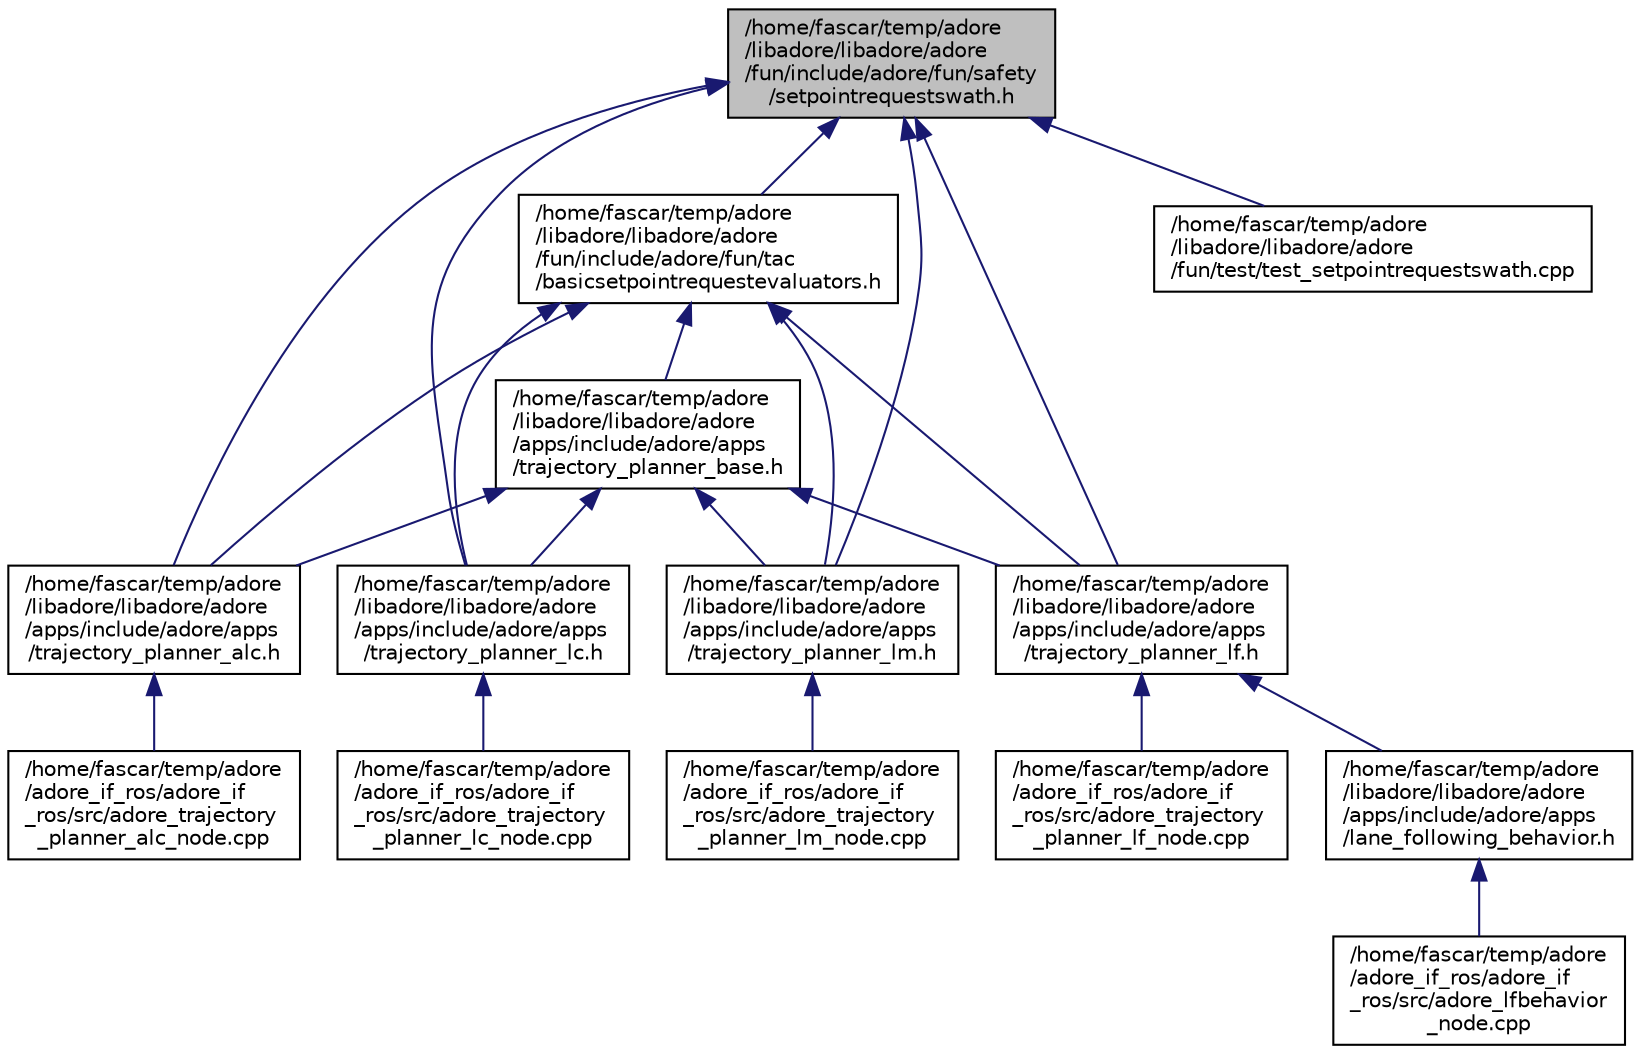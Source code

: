 digraph "/home/fascar/temp/adore/libadore/libadore/adore/fun/include/adore/fun/safety/setpointrequestswath.h"
{
 // LATEX_PDF_SIZE
  edge [fontname="Helvetica",fontsize="10",labelfontname="Helvetica",labelfontsize="10"];
  node [fontname="Helvetica",fontsize="10",shape=record];
  Node1 [label="/home/fascar/temp/adore\l/libadore/libadore/adore\l/fun/include/adore/fun/safety\l/setpointrequestswath.h",height=0.2,width=0.4,color="black", fillcolor="grey75", style="filled", fontcolor="black",tooltip=" "];
  Node1 -> Node2 [dir="back",color="midnightblue",fontsize="10",style="solid",fontname="Helvetica"];
  Node2 [label="/home/fascar/temp/adore\l/libadore/libadore/adore\l/apps/include/adore/apps\l/trajectory_planner_alc.h",height=0.2,width=0.4,color="black", fillcolor="white", style="filled",URL="$trajectory__planner__alc_8h.html",tooltip=" "];
  Node2 -> Node3 [dir="back",color="midnightblue",fontsize="10",style="solid",fontname="Helvetica"];
  Node3 [label="/home/fascar/temp/adore\l/adore_if_ros/adore_if\l_ros/src/adore_trajectory\l_planner_alc_node.cpp",height=0.2,width=0.4,color="black", fillcolor="white", style="filled",URL="$adore__trajectory__planner__alc__node_8cpp.html",tooltip=" "];
  Node1 -> Node4 [dir="back",color="midnightblue",fontsize="10",style="solid",fontname="Helvetica"];
  Node4 [label="/home/fascar/temp/adore\l/libadore/libadore/adore\l/apps/include/adore/apps\l/trajectory_planner_lc.h",height=0.2,width=0.4,color="black", fillcolor="white", style="filled",URL="$trajectory__planner__lc_8h.html",tooltip=" "];
  Node4 -> Node5 [dir="back",color="midnightblue",fontsize="10",style="solid",fontname="Helvetica"];
  Node5 [label="/home/fascar/temp/adore\l/adore_if_ros/adore_if\l_ros/src/adore_trajectory\l_planner_lc_node.cpp",height=0.2,width=0.4,color="black", fillcolor="white", style="filled",URL="$adore__trajectory__planner__lc__node_8cpp.html",tooltip=" "];
  Node1 -> Node6 [dir="back",color="midnightblue",fontsize="10",style="solid",fontname="Helvetica"];
  Node6 [label="/home/fascar/temp/adore\l/libadore/libadore/adore\l/apps/include/adore/apps\l/trajectory_planner_lf.h",height=0.2,width=0.4,color="black", fillcolor="white", style="filled",URL="$trajectory__planner__lf_8h.html",tooltip=" "];
  Node6 -> Node7 [dir="back",color="midnightblue",fontsize="10",style="solid",fontname="Helvetica"];
  Node7 [label="/home/fascar/temp/adore\l/adore_if_ros/adore_if\l_ros/src/adore_trajectory\l_planner_lf_node.cpp",height=0.2,width=0.4,color="black", fillcolor="white", style="filled",URL="$adore__trajectory__planner__lf__node_8cpp.html",tooltip=" "];
  Node6 -> Node8 [dir="back",color="midnightblue",fontsize="10",style="solid",fontname="Helvetica"];
  Node8 [label="/home/fascar/temp/adore\l/libadore/libadore/adore\l/apps/include/adore/apps\l/lane_following_behavior.h",height=0.2,width=0.4,color="black", fillcolor="white", style="filled",URL="$lane__following__behavior_8h.html",tooltip=" "];
  Node8 -> Node9 [dir="back",color="midnightblue",fontsize="10",style="solid",fontname="Helvetica"];
  Node9 [label="/home/fascar/temp/adore\l/adore_if_ros/adore_if\l_ros/src/adore_lfbehavior\l_node.cpp",height=0.2,width=0.4,color="black", fillcolor="white", style="filled",URL="$adore__lfbehavior__node_8cpp.html",tooltip=" "];
  Node1 -> Node10 [dir="back",color="midnightblue",fontsize="10",style="solid",fontname="Helvetica"];
  Node10 [label="/home/fascar/temp/adore\l/libadore/libadore/adore\l/apps/include/adore/apps\l/trajectory_planner_lm.h",height=0.2,width=0.4,color="black", fillcolor="white", style="filled",URL="$trajectory__planner__lm_8h.html",tooltip=" "];
  Node10 -> Node11 [dir="back",color="midnightblue",fontsize="10",style="solid",fontname="Helvetica"];
  Node11 [label="/home/fascar/temp/adore\l/adore_if_ros/adore_if\l_ros/src/adore_trajectory\l_planner_lm_node.cpp",height=0.2,width=0.4,color="black", fillcolor="white", style="filled",URL="$adore__trajectory__planner__lm__node_8cpp.html",tooltip=" "];
  Node1 -> Node12 [dir="back",color="midnightblue",fontsize="10",style="solid",fontname="Helvetica"];
  Node12 [label="/home/fascar/temp/adore\l/libadore/libadore/adore\l/fun/include/adore/fun/tac\l/basicsetpointrequestevaluators.h",height=0.2,width=0.4,color="black", fillcolor="white", style="filled",URL="$basicsetpointrequestevaluators_8h.html",tooltip=" "];
  Node12 -> Node2 [dir="back",color="midnightblue",fontsize="10",style="solid",fontname="Helvetica"];
  Node12 -> Node13 [dir="back",color="midnightblue",fontsize="10",style="solid",fontname="Helvetica"];
  Node13 [label="/home/fascar/temp/adore\l/libadore/libadore/adore\l/apps/include/adore/apps\l/trajectory_planner_base.h",height=0.2,width=0.4,color="black", fillcolor="white", style="filled",URL="$trajectory__planner__base_8h.html",tooltip=" "];
  Node13 -> Node2 [dir="back",color="midnightblue",fontsize="10",style="solid",fontname="Helvetica"];
  Node13 -> Node4 [dir="back",color="midnightblue",fontsize="10",style="solid",fontname="Helvetica"];
  Node13 -> Node6 [dir="back",color="midnightblue",fontsize="10",style="solid",fontname="Helvetica"];
  Node13 -> Node10 [dir="back",color="midnightblue",fontsize="10",style="solid",fontname="Helvetica"];
  Node12 -> Node4 [dir="back",color="midnightblue",fontsize="10",style="solid",fontname="Helvetica"];
  Node12 -> Node6 [dir="back",color="midnightblue",fontsize="10",style="solid",fontname="Helvetica"];
  Node12 -> Node10 [dir="back",color="midnightblue",fontsize="10",style="solid",fontname="Helvetica"];
  Node1 -> Node14 [dir="back",color="midnightblue",fontsize="10",style="solid",fontname="Helvetica"];
  Node14 [label="/home/fascar/temp/adore\l/libadore/libadore/adore\l/fun/test/test_setpointrequestswath.cpp",height=0.2,width=0.4,color="black", fillcolor="white", style="filled",URL="$test__setpointrequestswath_8cpp.html",tooltip=" "];
}

